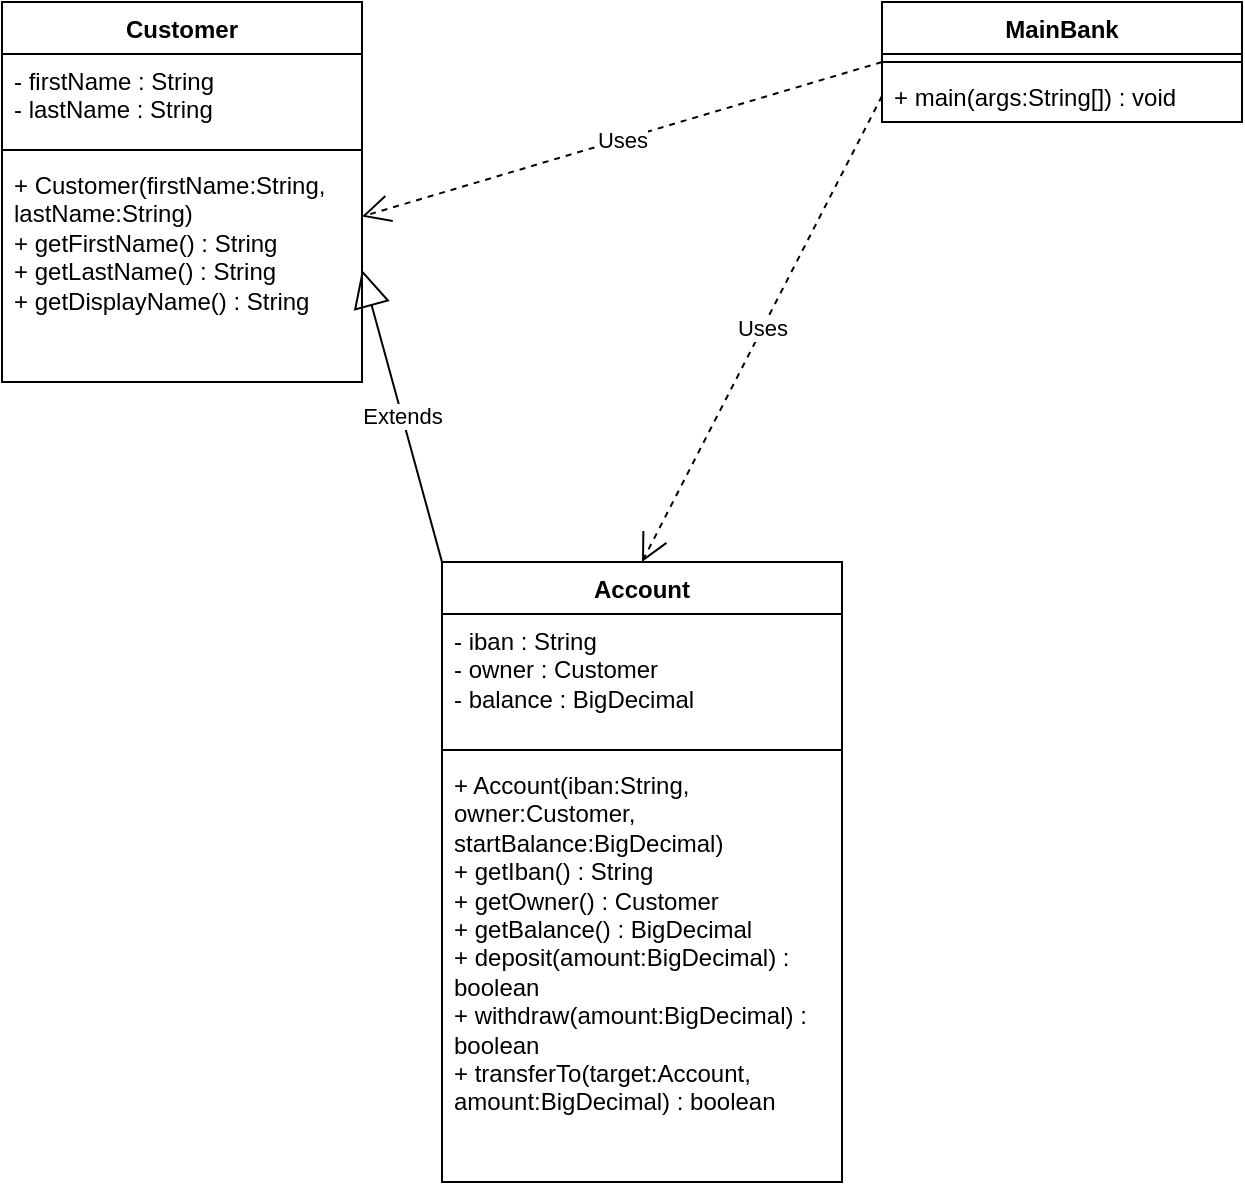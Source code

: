 <mxfile version="28.1.2">
  <diagram name="Seite-1" id="NF1LmopCpD1e3hgJVWx2">
    <mxGraphModel dx="2278" dy="927" grid="1" gridSize="10" guides="1" tooltips="1" connect="1" arrows="1" fold="1" page="1" pageScale="1" pageWidth="827" pageHeight="1169" math="0" shadow="0">
      <root>
        <mxCell id="0" />
        <mxCell id="1" parent="0" />
        <mxCell id="TXKAZUFNtH0uTK_UZmPh-5" value="Customer" style="swimlane;fontStyle=1;align=center;verticalAlign=top;childLayout=stackLayout;horizontal=1;startSize=26;horizontalStack=0;resizeParent=1;resizeParentMax=0;resizeLast=0;collapsible=1;marginBottom=0;whiteSpace=wrap;html=1;" vertex="1" parent="1">
          <mxGeometry x="100" y="130" width="180" height="190" as="geometry" />
        </mxCell>
        <mxCell id="TXKAZUFNtH0uTK_UZmPh-6" value="- firstName : String&lt;br/&gt;- lastName : String" style="text;strokeColor=none;fillColor=none;align=left;verticalAlign=top;spacingLeft=4;spacingRight=4;overflow=hidden;rotatable=0;points=[[0,0.5],[1,0.5]];portConstraint=eastwest;whiteSpace=wrap;html=1;" vertex="1" parent="TXKAZUFNtH0uTK_UZmPh-5">
          <mxGeometry y="26" width="180" height="44" as="geometry" />
        </mxCell>
        <mxCell id="TXKAZUFNtH0uTK_UZmPh-7" value="" style="line;strokeWidth=1;fillColor=none;align=left;verticalAlign=middle;spacingTop=-1;spacingLeft=3;spacingRight=3;rotatable=0;labelPosition=right;points=[];portConstraint=eastwest;strokeColor=inherit;" vertex="1" parent="TXKAZUFNtH0uTK_UZmPh-5">
          <mxGeometry y="70" width="180" height="8" as="geometry" />
        </mxCell>
        <mxCell id="TXKAZUFNtH0uTK_UZmPh-8" value="+ Customer(firstName:String, lastName:String)&lt;br/&gt;+ getFirstName() : String&lt;br/&gt;+ getLastName() : String&lt;br/&gt;+ getDisplayName() : String" style="text;strokeColor=none;fillColor=none;align=left;verticalAlign=top;spacingLeft=4;spacingRight=4;overflow=hidden;rotatable=0;points=[[0,0.5],[1,0.5]];portConstraint=eastwest;whiteSpace=wrap;html=1;" vertex="1" parent="TXKAZUFNtH0uTK_UZmPh-5">
          <mxGeometry y="78" width="180" height="112" as="geometry" />
        </mxCell>
        <mxCell id="TXKAZUFNtH0uTK_UZmPh-9" value="Account" style="swimlane;fontStyle=1;align=center;verticalAlign=top;childLayout=stackLayout;horizontal=1;startSize=26;horizontalStack=0;resizeParent=1;resizeParentMax=0;resizeLast=0;collapsible=1;marginBottom=0;whiteSpace=wrap;html=1;" vertex="1" parent="1">
          <mxGeometry x="320" y="410" width="200" height="310" as="geometry" />
        </mxCell>
        <mxCell id="TXKAZUFNtH0uTK_UZmPh-10" value="- iban : String&lt;br/&gt;- owner : Customer&lt;br/&gt;- balance : BigDecimal" style="text;strokeColor=none;fillColor=none;align=left;verticalAlign=top;spacingLeft=4;spacingRight=4;overflow=hidden;rotatable=0;points=[[0,0.5],[1,0.5]];portConstraint=eastwest;whiteSpace=wrap;html=1;" vertex="1" parent="TXKAZUFNtH0uTK_UZmPh-9">
          <mxGeometry y="26" width="200" height="64" as="geometry" />
        </mxCell>
        <mxCell id="TXKAZUFNtH0uTK_UZmPh-11" value="" style="line;strokeWidth=1;fillColor=none;align=left;verticalAlign=middle;spacingTop=-1;spacingLeft=3;spacingRight=3;rotatable=0;labelPosition=right;points=[];portConstraint=eastwest;strokeColor=inherit;" vertex="1" parent="TXKAZUFNtH0uTK_UZmPh-9">
          <mxGeometry y="90" width="200" height="8" as="geometry" />
        </mxCell>
        <mxCell id="TXKAZUFNtH0uTK_UZmPh-12" value="+ Account(iban:String, owner:Customer, startBalance:BigDecimal)&lt;br/&gt;+ getIban() : String&lt;br/&gt;+ getOwner() : Customer&lt;br/&gt;+ getBalance() : BigDecimal&lt;br/&gt;+ deposit(amount:BigDecimal) : boolean&lt;br/&gt;+ withdraw(amount:BigDecimal) : boolean&lt;br/&gt;+ transferTo(target:Account, amount:BigDecimal) : boolean" style="text;strokeColor=none;fillColor=none;align=left;verticalAlign=top;spacingLeft=4;spacingRight=4;overflow=hidden;rotatable=0;points=[[0,0.5],[1,0.5]];portConstraint=eastwest;whiteSpace=wrap;html=1;" vertex="1" parent="TXKAZUFNtH0uTK_UZmPh-9">
          <mxGeometry y="98" width="200" height="212" as="geometry" />
        </mxCell>
        <mxCell id="TXKAZUFNtH0uTK_UZmPh-13" value="MainBank" style="swimlane;fontStyle=1;align=center;verticalAlign=top;childLayout=stackLayout;horizontal=1;startSize=26;horizontalStack=0;resizeParent=1;resizeParentMax=0;resizeLast=0;collapsible=1;marginBottom=0;whiteSpace=wrap;html=1;" vertex="1" parent="1">
          <mxGeometry x="540" y="130" width="180" height="60" as="geometry" />
        </mxCell>
        <mxCell id="TXKAZUFNtH0uTK_UZmPh-15" value="" style="line;strokeWidth=1;fillColor=none;align=left;verticalAlign=middle;spacingTop=-1;spacingLeft=3;spacingRight=3;rotatable=0;labelPosition=right;points=[];portConstraint=eastwest;strokeColor=inherit;" vertex="1" parent="TXKAZUFNtH0uTK_UZmPh-13">
          <mxGeometry y="26" width="180" height="8" as="geometry" />
        </mxCell>
        <mxCell id="TXKAZUFNtH0uTK_UZmPh-16" value="+ main(args:String[]) : void" style="text;strokeColor=none;fillColor=none;align=left;verticalAlign=top;spacingLeft=4;spacingRight=4;overflow=hidden;rotatable=0;points=[[0,0.5],[1,0.5]];portConstraint=eastwest;whiteSpace=wrap;html=1;" vertex="1" parent="TXKAZUFNtH0uTK_UZmPh-13">
          <mxGeometry y="34" width="180" height="26" as="geometry" />
        </mxCell>
        <mxCell id="TXKAZUFNtH0uTK_UZmPh-18" value="Uses" style="endArrow=open;endSize=12;dashed=1;html=1;rounded=0;" edge="1" parent="1" target="TXKAZUFNtH0uTK_UZmPh-8">
          <mxGeometry width="160" relative="1" as="geometry">
            <mxPoint x="540" y="160" as="sourcePoint" />
            <mxPoint x="470" y="560" as="targetPoint" />
          </mxGeometry>
        </mxCell>
        <mxCell id="TXKAZUFNtH0uTK_UZmPh-20" value="Uses" style="endArrow=open;endSize=12;dashed=1;html=1;rounded=0;exitX=0;exitY=0.5;exitDx=0;exitDy=0;entryX=0.5;entryY=0;entryDx=0;entryDy=0;" edge="1" parent="1" source="TXKAZUFNtH0uTK_UZmPh-16" target="TXKAZUFNtH0uTK_UZmPh-9">
          <mxGeometry width="160" relative="1" as="geometry">
            <mxPoint x="800" y="500" as="sourcePoint" />
            <mxPoint x="540" y="577" as="targetPoint" />
          </mxGeometry>
        </mxCell>
        <mxCell id="TXKAZUFNtH0uTK_UZmPh-21" value="Extends" style="endArrow=block;endSize=16;endFill=0;html=1;rounded=0;entryX=1;entryY=0.5;entryDx=0;entryDy=0;exitX=0;exitY=0;exitDx=0;exitDy=0;" edge="1" parent="1" source="TXKAZUFNtH0uTK_UZmPh-9" target="TXKAZUFNtH0uTK_UZmPh-8">
          <mxGeometry width="160" relative="1" as="geometry">
            <mxPoint x="360" y="380" as="sourcePoint" />
            <mxPoint x="250" y="460" as="targetPoint" />
          </mxGeometry>
        </mxCell>
      </root>
    </mxGraphModel>
  </diagram>
</mxfile>
